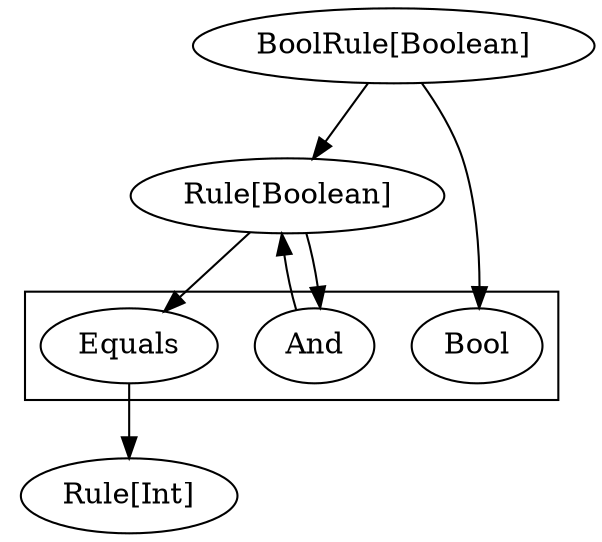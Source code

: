 digraph {
    BoolRuleBool[label="BoolRule[Boolean]" class="operator,disabled"]

    RuleInt[label="Rule[Int]" class="operator,disabled"]
    RuleBool[label="Rule[Boolean]" class="operator"]

    subgraph cluster_foo {
        And[class="disabled"]
        Equals[class="disabled"]
        Bool[class="disabled"]
    }

    BoolRuleBool -> RuleBool[class="relies,disabled"]
    BoolRuleBool -> Bool[class="disabled"]
    Equals -> RuleInt[class="relies,disabled"]
    RuleBool -> And[class="disabled"]
    RuleBool -> Equals[class="disabled"]
    And -> RuleBool[class="relies,disabled"]
}
